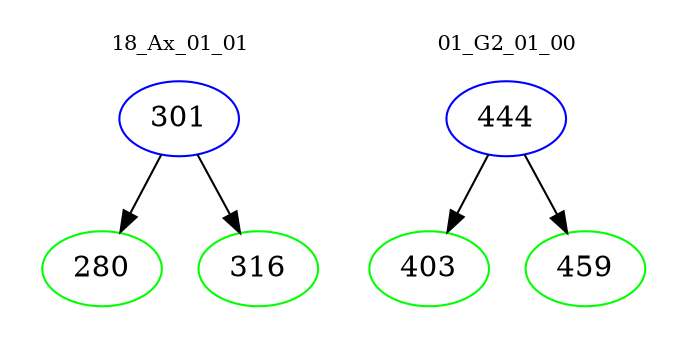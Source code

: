 digraph{
subgraph cluster_0 {
color = white
label = "18_Ax_01_01";
fontsize=10;
T0_301 [label="301", color="blue"]
T0_301 -> T0_280 [color="black"]
T0_280 [label="280", color="green"]
T0_301 -> T0_316 [color="black"]
T0_316 [label="316", color="green"]
}
subgraph cluster_1 {
color = white
label = "01_G2_01_00";
fontsize=10;
T1_444 [label="444", color="blue"]
T1_444 -> T1_403 [color="black"]
T1_403 [label="403", color="green"]
T1_444 -> T1_459 [color="black"]
T1_459 [label="459", color="green"]
}
}
